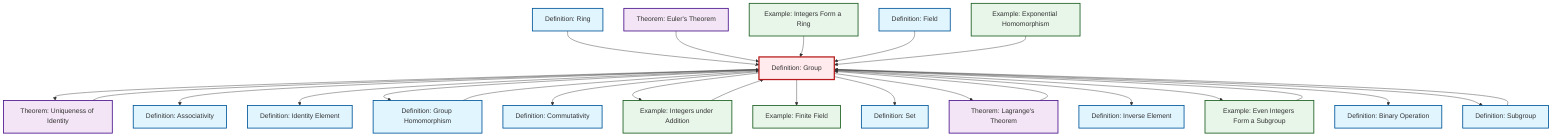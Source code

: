 graph TD
    classDef definition fill:#e1f5fe,stroke:#01579b,stroke-width:2px
    classDef theorem fill:#f3e5f5,stroke:#4a148c,stroke-width:2px
    classDef axiom fill:#fff3e0,stroke:#e65100,stroke-width:2px
    classDef example fill:#e8f5e9,stroke:#1b5e20,stroke-width:2px
    classDef current fill:#ffebee,stroke:#b71c1c,stroke-width:3px
    def-identity-element["Definition: Identity Element"]:::definition
    def-set["Definition: Set"]:::definition
    thm-euler["Theorem: Euler's Theorem"]:::theorem
    ex-integers-ring["Example: Integers Form a Ring"]:::example
    def-commutativity["Definition: Commutativity"]:::definition
    ex-exponential-homomorphism["Example: Exponential Homomorphism"]:::example
    def-ring["Definition: Ring"]:::definition
    ex-even-integers-subgroup["Example: Even Integers Form a Subgroup"]:::example
    def-inverse-element["Definition: Inverse Element"]:::definition
    def-group["Definition: Group"]:::definition
    thm-unique-identity["Theorem: Uniqueness of Identity"]:::theorem
    ex-finite-field["Example: Finite Field"]:::example
    def-subgroup["Definition: Subgroup"]:::definition
    def-binary-operation["Definition: Binary Operation"]:::definition
    thm-lagrange["Theorem: Lagrange's Theorem"]:::theorem
    def-field["Definition: Field"]:::definition
    def-associativity["Definition: Associativity"]:::definition
    def-homomorphism["Definition: Group Homomorphism"]:::definition
    ex-integers-addition["Example: Integers under Addition"]:::example
    thm-lagrange --> def-group
    def-group --> thm-unique-identity
    def-group --> def-associativity
    def-group --> def-identity-element
    def-ring --> def-group
    ex-integers-addition --> def-group
    def-group --> def-homomorphism
    thm-euler --> def-group
    ex-integers-ring --> def-group
    thm-unique-identity --> def-group
    def-group --> def-commutativity
    def-subgroup --> def-group
    def-group --> ex-integers-addition
    def-homomorphism --> def-group
    def-group --> ex-finite-field
    def-group --> def-set
    def-field --> def-group
    def-group --> thm-lagrange
    def-group --> def-inverse-element
    def-group --> ex-even-integers-subgroup
    def-group --> def-binary-operation
    def-group --> def-subgroup
    ex-exponential-homomorphism --> def-group
    ex-even-integers-subgroup --> def-group
    class def-group current